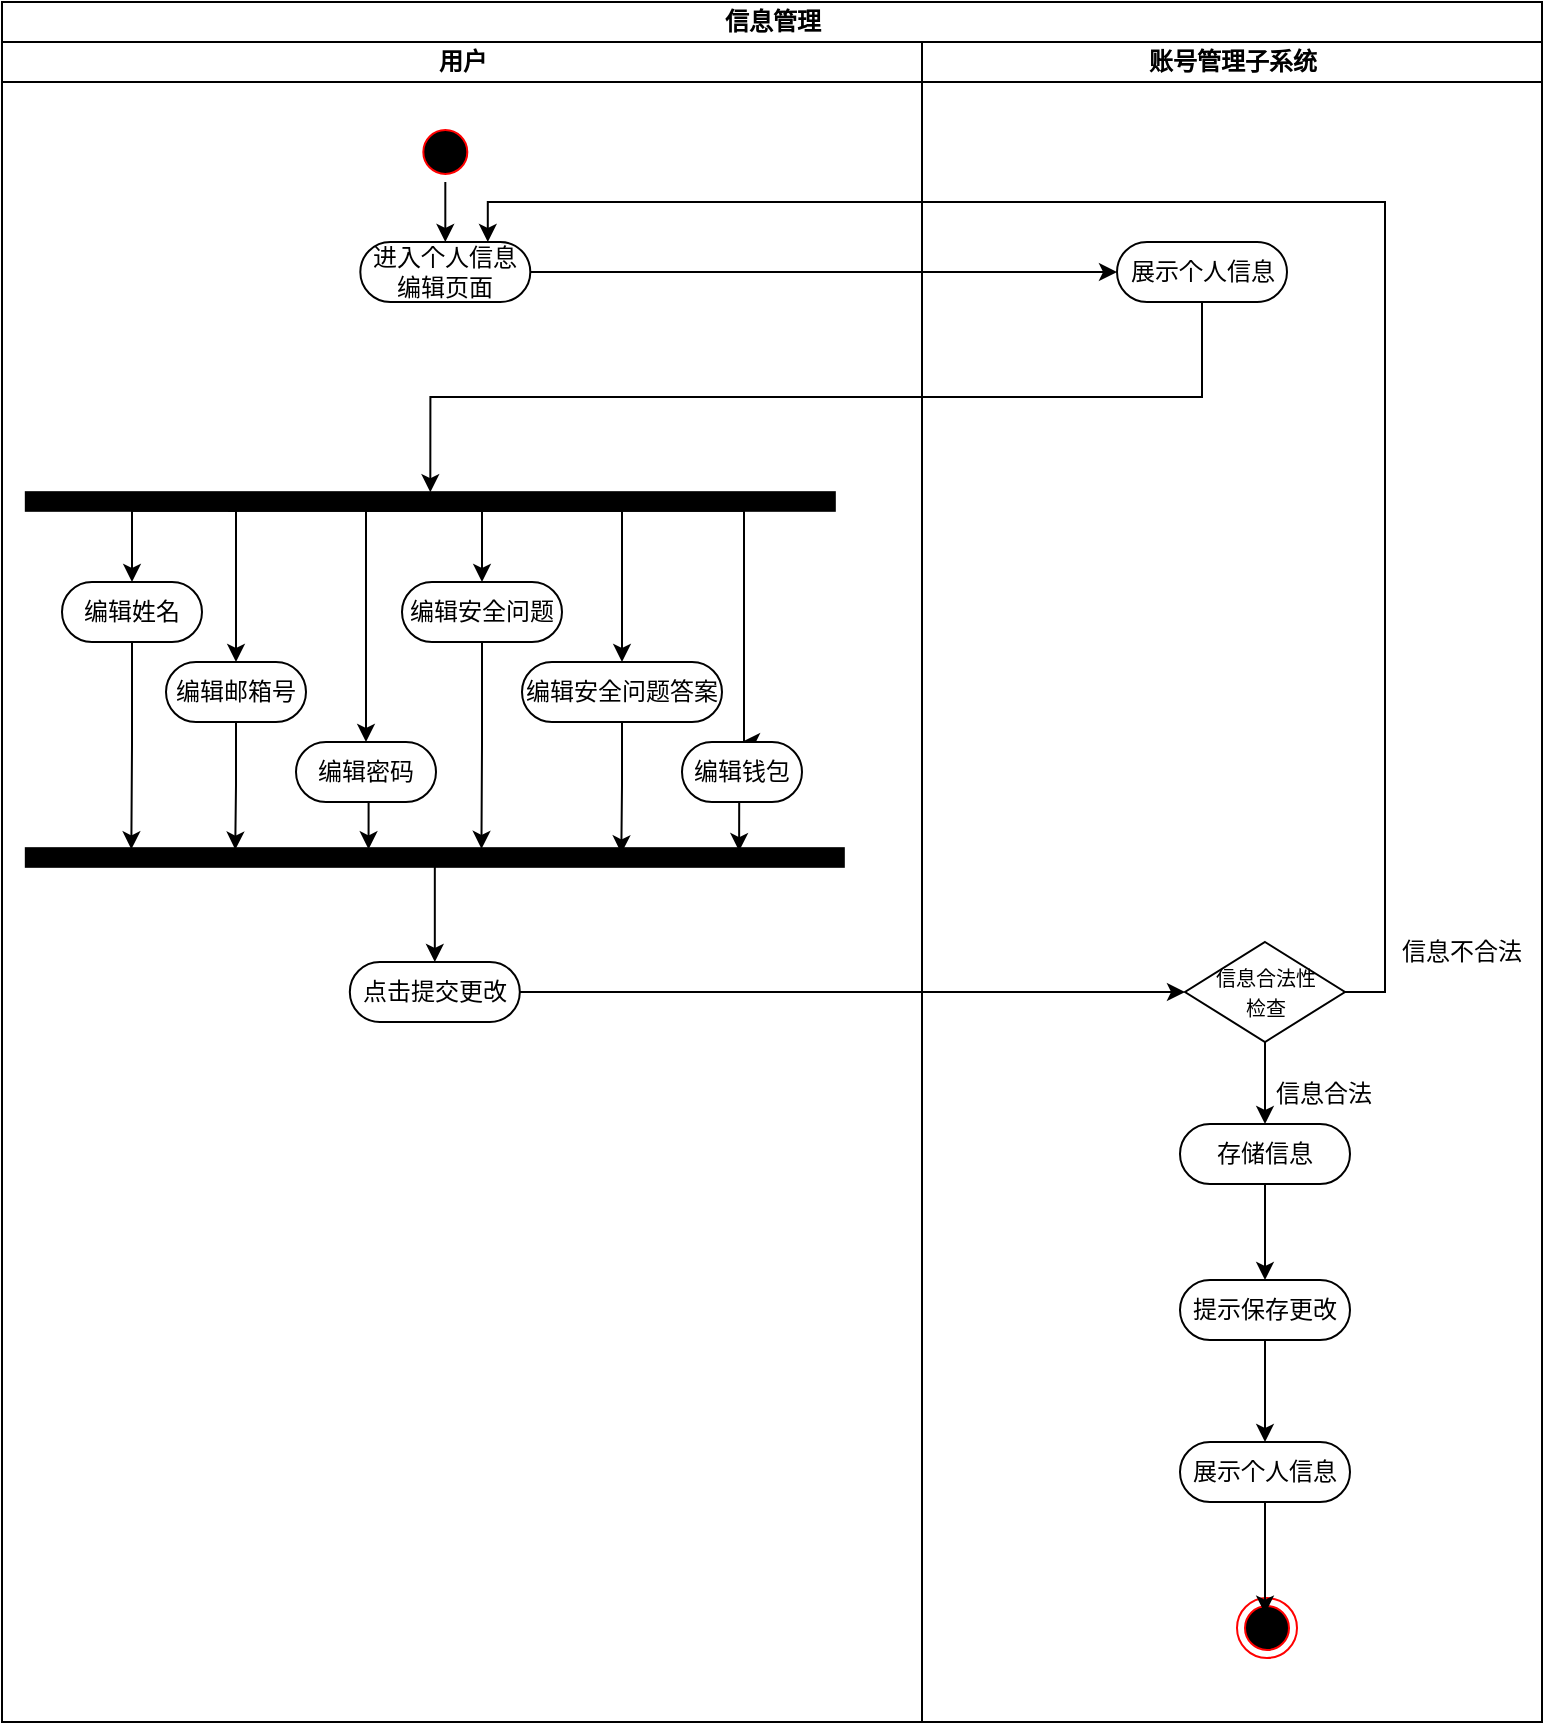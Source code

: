<mxfile version="22.1.18" type="github">
  <diagram id="prtHgNgQTEPvFCAcTncT" name="Page-1">
    <mxGraphModel dx="1407" dy="720" grid="1" gridSize="10" guides="1" tooltips="1" connect="1" arrows="1" fold="1" page="1" pageScale="1" pageWidth="827" pageHeight="1169" math="0" shadow="0">
      <root>
        <mxCell id="0" />
        <mxCell id="1" parent="0" />
        <mxCell id="9iD67m8QF2bOODrJweK9-1" value="信息管理" style="swimlane;childLayout=stackLayout;resizeParent=1;resizeParentMax=0;startSize=20;html=1;" parent="1" vertex="1">
          <mxGeometry x="99.0" y="60" width="770" height="860" as="geometry" />
        </mxCell>
        <mxCell id="9iD67m8QF2bOODrJweK9-2" value="用户" style="swimlane;startSize=20;html=1;" parent="9iD67m8QF2bOODrJweK9-1" vertex="1">
          <mxGeometry y="20" width="460" height="840" as="geometry" />
        </mxCell>
        <mxCell id="9ohyAPjFLNHrpa-9DuHJ-6" style="edgeStyle=orthogonalEdgeStyle;rounded=0;orthogonalLoop=1;jettySize=auto;html=1;exitX=0.5;exitY=1;exitDx=0;exitDy=0;entryX=0.5;entryY=0;entryDx=0;entryDy=0;" edge="1" parent="9iD67m8QF2bOODrJweK9-2" source="9ohyAPjFLNHrpa-9DuHJ-1" target="9ohyAPjFLNHrpa-9DuHJ-3">
          <mxGeometry relative="1" as="geometry" />
        </mxCell>
        <mxCell id="9ohyAPjFLNHrpa-9DuHJ-1" value="" style="ellipse;html=1;shape=startState;fillColor=#000000;strokeColor=#ff0000;" vertex="1" parent="9iD67m8QF2bOODrJweK9-2">
          <mxGeometry x="206.66" y="40" width="30" height="30" as="geometry" />
        </mxCell>
        <mxCell id="9ohyAPjFLNHrpa-9DuHJ-3" value="进入个人信息编辑页面" style="rounded=1;whiteSpace=wrap;html=1;shadow=0;comic=0;labelBackgroundColor=none;strokeWidth=1;fontFamily=Verdana;fontSize=12;align=center;arcSize=50;" vertex="1" parent="9iD67m8QF2bOODrJweK9-2">
          <mxGeometry x="179.16" y="100" width="85" height="30" as="geometry" />
        </mxCell>
        <mxCell id="9ohyAPjFLNHrpa-9DuHJ-24" style="edgeStyle=orthogonalEdgeStyle;rounded=0;orthogonalLoop=1;jettySize=auto;html=1;exitX=0.5;exitY=0;exitDx=0;exitDy=0;entryX=0.5;entryY=0;entryDx=0;entryDy=0;" edge="1" parent="9iD67m8QF2bOODrJweK9-2" source="9ohyAPjFLNHrpa-9DuHJ-9" target="9ohyAPjFLNHrpa-9DuHJ-12">
          <mxGeometry relative="1" as="geometry">
            <Array as="points">
              <mxPoint x="65" y="234" />
            </Array>
          </mxGeometry>
        </mxCell>
        <mxCell id="9ohyAPjFLNHrpa-9DuHJ-25" style="edgeStyle=orthogonalEdgeStyle;rounded=0;orthogonalLoop=1;jettySize=auto;html=1;exitX=0.75;exitY=0;exitDx=0;exitDy=0;" edge="1" parent="9iD67m8QF2bOODrJweK9-2" source="9ohyAPjFLNHrpa-9DuHJ-9" target="9ohyAPjFLNHrpa-9DuHJ-17">
          <mxGeometry relative="1" as="geometry">
            <Array as="points">
              <mxPoint x="117" y="234" />
            </Array>
          </mxGeometry>
        </mxCell>
        <mxCell id="9ohyAPjFLNHrpa-9DuHJ-27" style="edgeStyle=orthogonalEdgeStyle;rounded=0;orthogonalLoop=1;jettySize=auto;html=1;exitX=0.5;exitY=0;exitDx=0;exitDy=0;entryX=0.5;entryY=0;entryDx=0;entryDy=0;" edge="1" parent="9iD67m8QF2bOODrJweK9-2" source="9ohyAPjFLNHrpa-9DuHJ-9" target="9ohyAPjFLNHrpa-9DuHJ-19">
          <mxGeometry relative="1" as="geometry">
            <Array as="points">
              <mxPoint x="182" y="234" />
            </Array>
          </mxGeometry>
        </mxCell>
        <mxCell id="9ohyAPjFLNHrpa-9DuHJ-28" style="edgeStyle=orthogonalEdgeStyle;rounded=0;orthogonalLoop=1;jettySize=auto;html=1;exitX=0.5;exitY=0;exitDx=0;exitDy=0;entryX=0.5;entryY=0;entryDx=0;entryDy=0;" edge="1" parent="9iD67m8QF2bOODrJweK9-2" source="9ohyAPjFLNHrpa-9DuHJ-9" target="9ohyAPjFLNHrpa-9DuHJ-21">
          <mxGeometry relative="1" as="geometry">
            <Array as="points">
              <mxPoint x="240" y="234" />
            </Array>
          </mxGeometry>
        </mxCell>
        <mxCell id="9ohyAPjFLNHrpa-9DuHJ-29" style="edgeStyle=orthogonalEdgeStyle;rounded=0;orthogonalLoop=1;jettySize=auto;html=1;exitX=0.5;exitY=0;exitDx=0;exitDy=0;entryX=0.5;entryY=0;entryDx=0;entryDy=0;" edge="1" parent="9iD67m8QF2bOODrJweK9-2" source="9ohyAPjFLNHrpa-9DuHJ-9" target="9ohyAPjFLNHrpa-9DuHJ-22">
          <mxGeometry relative="1" as="geometry">
            <Array as="points">
              <mxPoint x="310" y="234" />
            </Array>
          </mxGeometry>
        </mxCell>
        <mxCell id="9ohyAPjFLNHrpa-9DuHJ-37" style="edgeStyle=orthogonalEdgeStyle;rounded=0;orthogonalLoop=1;jettySize=auto;html=1;exitX=0.5;exitY=0;exitDx=0;exitDy=0;entryX=0.5;entryY=0;entryDx=0;entryDy=0;" edge="1" parent="9iD67m8QF2bOODrJweK9-2" target="9ohyAPjFLNHrpa-9DuHJ-35">
          <mxGeometry relative="1" as="geometry">
            <mxPoint x="213.66" y="234.41" as="sourcePoint" />
            <Array as="points">
              <mxPoint x="371" y="234" />
              <mxPoint x="371" y="350" />
            </Array>
          </mxGeometry>
        </mxCell>
        <mxCell id="9ohyAPjFLNHrpa-9DuHJ-9" value="" style="whiteSpace=wrap;html=1;rounded=0;shadow=0;comic=0;labelBackgroundColor=none;strokeWidth=1;fillColor=#000000;fontFamily=Verdana;fontSize=12;align=center;rotation=90;direction=south;" vertex="1" parent="9iD67m8QF2bOODrJweK9-2">
          <mxGeometry x="209.5" y="27.5" width="9.32" height="404.5" as="geometry" />
        </mxCell>
        <mxCell id="9ohyAPjFLNHrpa-9DuHJ-12" value="编辑姓名" style="rounded=1;whiteSpace=wrap;html=1;shadow=0;comic=0;labelBackgroundColor=none;strokeWidth=1;fontFamily=Verdana;fontSize=12;align=center;arcSize=50;" vertex="1" parent="9iD67m8QF2bOODrJweK9-2">
          <mxGeometry x="30" y="270" width="70" height="30" as="geometry" />
        </mxCell>
        <mxCell id="9ohyAPjFLNHrpa-9DuHJ-17" value="编辑邮箱号" style="rounded=1;whiteSpace=wrap;html=1;shadow=0;comic=0;labelBackgroundColor=none;strokeWidth=1;fontFamily=Verdana;fontSize=12;align=center;arcSize=50;" vertex="1" parent="9iD67m8QF2bOODrJweK9-2">
          <mxGeometry x="82.0" y="310" width="70" height="30" as="geometry" />
        </mxCell>
        <mxCell id="9ohyAPjFLNHrpa-9DuHJ-19" value="编辑密码" style="rounded=1;whiteSpace=wrap;html=1;shadow=0;comic=0;labelBackgroundColor=none;strokeWidth=1;fontFamily=Verdana;fontSize=12;align=center;arcSize=50;" vertex="1" parent="9iD67m8QF2bOODrJweK9-2">
          <mxGeometry x="147" y="350" width="70" height="30" as="geometry" />
        </mxCell>
        <mxCell id="9ohyAPjFLNHrpa-9DuHJ-21" value="编辑安全问题" style="rounded=1;whiteSpace=wrap;html=1;shadow=0;comic=0;labelBackgroundColor=none;strokeWidth=1;fontFamily=Verdana;fontSize=12;align=center;arcSize=50;" vertex="1" parent="9iD67m8QF2bOODrJweK9-2">
          <mxGeometry x="200" y="270" width="80" height="30" as="geometry" />
        </mxCell>
        <mxCell id="9ohyAPjFLNHrpa-9DuHJ-22" value="编辑安全问题答案" style="rounded=1;whiteSpace=wrap;html=1;shadow=0;comic=0;labelBackgroundColor=none;strokeWidth=1;fontFamily=Verdana;fontSize=12;align=center;arcSize=50;" vertex="1" parent="9iD67m8QF2bOODrJweK9-2">
          <mxGeometry x="260" y="310" width="100" height="30" as="geometry" />
        </mxCell>
        <mxCell id="9ohyAPjFLNHrpa-9DuHJ-50" style="edgeStyle=orthogonalEdgeStyle;rounded=0;orthogonalLoop=1;jettySize=auto;html=1;exitX=0.5;exitY=0;exitDx=0;exitDy=0;" edge="1" parent="9iD67m8QF2bOODrJweK9-2" source="9ohyAPjFLNHrpa-9DuHJ-34" target="9ohyAPjFLNHrpa-9DuHJ-49">
          <mxGeometry relative="1" as="geometry" />
        </mxCell>
        <mxCell id="9ohyAPjFLNHrpa-9DuHJ-34" value="" style="whiteSpace=wrap;html=1;rounded=0;shadow=0;comic=0;labelBackgroundColor=none;strokeWidth=1;fillColor=#000000;fontFamily=Verdana;fontSize=12;align=center;rotation=90;direction=south;" vertex="1" parent="9iD67m8QF2bOODrJweK9-2">
          <mxGeometry x="211.75" y="203.25" width="9.32" height="409" as="geometry" />
        </mxCell>
        <mxCell id="9ohyAPjFLNHrpa-9DuHJ-35" value="编辑钱包" style="rounded=1;whiteSpace=wrap;html=1;shadow=0;comic=0;labelBackgroundColor=none;strokeWidth=1;fontFamily=Verdana;fontSize=12;align=center;arcSize=50;" vertex="1" parent="9iD67m8QF2bOODrJweK9-2">
          <mxGeometry x="340" y="350" width="60" height="30" as="geometry" />
        </mxCell>
        <mxCell id="9ohyAPjFLNHrpa-9DuHJ-40" style="edgeStyle=orthogonalEdgeStyle;rounded=0;orthogonalLoop=1;jettySize=auto;html=1;exitX=0.5;exitY=1;exitDx=0;exitDy=0;entryX=0.871;entryY=0.942;entryDx=0;entryDy=0;entryPerimeter=0;" edge="1" parent="9iD67m8QF2bOODrJweK9-2" source="9ohyAPjFLNHrpa-9DuHJ-12" target="9ohyAPjFLNHrpa-9DuHJ-34">
          <mxGeometry relative="1" as="geometry" />
        </mxCell>
        <mxCell id="9ohyAPjFLNHrpa-9DuHJ-41" style="edgeStyle=orthogonalEdgeStyle;rounded=0;orthogonalLoop=1;jettySize=auto;html=1;exitX=0.5;exitY=1;exitDx=0;exitDy=0;entryX=0.744;entryY=0.922;entryDx=0;entryDy=0;entryPerimeter=0;" edge="1" parent="9iD67m8QF2bOODrJweK9-2" source="9ohyAPjFLNHrpa-9DuHJ-17" target="9ohyAPjFLNHrpa-9DuHJ-34">
          <mxGeometry relative="1" as="geometry" />
        </mxCell>
        <mxCell id="9ohyAPjFLNHrpa-9DuHJ-42" style="edgeStyle=orthogonalEdgeStyle;rounded=0;orthogonalLoop=1;jettySize=auto;html=1;exitX=0.5;exitY=1;exitDx=0;exitDy=0;entryX=0.581;entryY=0.942;entryDx=0;entryDy=0;entryPerimeter=0;" edge="1" parent="9iD67m8QF2bOODrJweK9-2" source="9ohyAPjFLNHrpa-9DuHJ-19" target="9ohyAPjFLNHrpa-9DuHJ-34">
          <mxGeometry relative="1" as="geometry" />
        </mxCell>
        <mxCell id="9ohyAPjFLNHrpa-9DuHJ-44" style="edgeStyle=orthogonalEdgeStyle;rounded=0;orthogonalLoop=1;jettySize=auto;html=1;exitX=0.5;exitY=1;exitDx=0;exitDy=0;entryX=0.443;entryY=0.962;entryDx=0;entryDy=0;entryPerimeter=0;" edge="1" parent="9iD67m8QF2bOODrJweK9-2" source="9ohyAPjFLNHrpa-9DuHJ-21" target="9ohyAPjFLNHrpa-9DuHJ-34">
          <mxGeometry relative="1" as="geometry" />
        </mxCell>
        <mxCell id="9ohyAPjFLNHrpa-9DuHJ-45" style="edgeStyle=orthogonalEdgeStyle;rounded=0;orthogonalLoop=1;jettySize=auto;html=1;exitX=0.5;exitY=1;exitDx=0;exitDy=0;entryX=0.272;entryY=0.723;entryDx=0;entryDy=0;entryPerimeter=0;" edge="1" parent="9iD67m8QF2bOODrJweK9-2" source="9ohyAPjFLNHrpa-9DuHJ-22" target="9ohyAPjFLNHrpa-9DuHJ-34">
          <mxGeometry relative="1" as="geometry" />
        </mxCell>
        <mxCell id="9ohyAPjFLNHrpa-9DuHJ-46" style="edgeStyle=orthogonalEdgeStyle;rounded=0;orthogonalLoop=1;jettySize=auto;html=1;exitX=0.5;exitY=1;exitDx=0;exitDy=0;entryX=0.128;entryY=0.843;entryDx=0;entryDy=0;entryPerimeter=0;" edge="1" parent="9iD67m8QF2bOODrJweK9-2" source="9ohyAPjFLNHrpa-9DuHJ-35" target="9ohyAPjFLNHrpa-9DuHJ-34">
          <mxGeometry relative="1" as="geometry" />
        </mxCell>
        <mxCell id="9ohyAPjFLNHrpa-9DuHJ-49" value="点击提交更改" style="rounded=1;whiteSpace=wrap;html=1;shadow=0;comic=0;labelBackgroundColor=none;strokeWidth=1;fontFamily=Verdana;fontSize=12;align=center;arcSize=50;" vertex="1" parent="9iD67m8QF2bOODrJweK9-2">
          <mxGeometry x="173.91" y="460" width="85" height="30" as="geometry" />
        </mxCell>
        <mxCell id="9iD67m8QF2bOODrJweK9-3" value="账号管理子系统" style="swimlane;startSize=20;html=1;" parent="9iD67m8QF2bOODrJweK9-1" vertex="1">
          <mxGeometry x="460" y="20" width="310" height="840" as="geometry" />
        </mxCell>
        <mxCell id="9ohyAPjFLNHrpa-9DuHJ-14" value="展示个人信息" style="rounded=1;whiteSpace=wrap;html=1;shadow=0;comic=0;labelBackgroundColor=none;strokeWidth=1;fontFamily=Verdana;fontSize=12;align=center;arcSize=50;" vertex="1" parent="9iD67m8QF2bOODrJweK9-3">
          <mxGeometry x="97.5" y="100" width="85" height="30" as="geometry" />
        </mxCell>
        <mxCell id="9ohyAPjFLNHrpa-9DuHJ-51" value="信息不合法" style="text;html=1;strokeColor=none;fillColor=none;align=center;verticalAlign=middle;whiteSpace=wrap;rounded=0;" vertex="1" parent="9iD67m8QF2bOODrJweK9-3">
          <mxGeometry x="230.0" y="440" width="80" height="30" as="geometry" />
        </mxCell>
        <mxCell id="9ohyAPjFLNHrpa-9DuHJ-53" value="&lt;font style=&quot;font-size: 10px;&quot;&gt;信息合法性&lt;br&gt;检查&lt;/font&gt;" style="rhombus;whiteSpace=wrap;html=1;" vertex="1" parent="9iD67m8QF2bOODrJweK9-3">
          <mxGeometry x="131.5" y="450" width="80" height="50" as="geometry" />
        </mxCell>
        <mxCell id="9ohyAPjFLNHrpa-9DuHJ-55" value="存储信息" style="rounded=1;whiteSpace=wrap;html=1;shadow=0;comic=0;labelBackgroundColor=none;strokeWidth=1;fontFamily=Verdana;fontSize=12;align=center;arcSize=50;" vertex="1" parent="9iD67m8QF2bOODrJweK9-3">
          <mxGeometry x="129.0" y="541" width="85" height="30" as="geometry" />
        </mxCell>
        <mxCell id="9ohyAPjFLNHrpa-9DuHJ-52" style="edgeStyle=orthogonalEdgeStyle;rounded=0;orthogonalLoop=1;jettySize=auto;html=1;entryX=0.5;entryY=0;entryDx=0;entryDy=0;" edge="1" parent="9iD67m8QF2bOODrJweK9-3" source="9ohyAPjFLNHrpa-9DuHJ-53" target="9ohyAPjFLNHrpa-9DuHJ-55">
          <mxGeometry relative="1" as="geometry" />
        </mxCell>
        <mxCell id="9ohyAPjFLNHrpa-9DuHJ-56" value="信息合法" style="text;html=1;strokeColor=none;fillColor=none;align=center;verticalAlign=middle;whiteSpace=wrap;rounded=0;" vertex="1" parent="9iD67m8QF2bOODrJweK9-3">
          <mxGeometry x="171.0" y="511" width="60" height="30" as="geometry" />
        </mxCell>
        <mxCell id="9ohyAPjFLNHrpa-9DuHJ-58" value="提示保存更改" style="rounded=1;whiteSpace=wrap;html=1;shadow=0;comic=0;labelBackgroundColor=none;strokeWidth=1;fontFamily=Verdana;fontSize=12;align=center;arcSize=50;" vertex="1" parent="9iD67m8QF2bOODrJweK9-3">
          <mxGeometry x="129.0" y="619" width="85" height="30" as="geometry" />
        </mxCell>
        <mxCell id="9ohyAPjFLNHrpa-9DuHJ-54" style="edgeStyle=orthogonalEdgeStyle;rounded=0;orthogonalLoop=1;jettySize=auto;html=1;" edge="1" parent="9iD67m8QF2bOODrJweK9-3" source="9ohyAPjFLNHrpa-9DuHJ-55" target="9ohyAPjFLNHrpa-9DuHJ-58">
          <mxGeometry relative="1" as="geometry" />
        </mxCell>
        <mxCell id="9ohyAPjFLNHrpa-9DuHJ-60" value="展示个人信息" style="rounded=1;whiteSpace=wrap;html=1;shadow=0;comic=0;labelBackgroundColor=none;strokeWidth=1;fontFamily=Verdana;fontSize=12;align=center;arcSize=50;" vertex="1" parent="9iD67m8QF2bOODrJweK9-3">
          <mxGeometry x="129.0" y="700" width="85" height="30" as="geometry" />
        </mxCell>
        <mxCell id="9ohyAPjFLNHrpa-9DuHJ-57" style="edgeStyle=orthogonalEdgeStyle;rounded=0;orthogonalLoop=1;jettySize=auto;html=1;exitX=0.5;exitY=1;exitDx=0;exitDy=0;" edge="1" parent="9iD67m8QF2bOODrJweK9-3" source="9ohyAPjFLNHrpa-9DuHJ-58" target="9ohyAPjFLNHrpa-9DuHJ-60">
          <mxGeometry relative="1" as="geometry" />
        </mxCell>
        <mxCell id="9ohyAPjFLNHrpa-9DuHJ-63" value="" style="ellipse;html=1;shape=endState;fillColor=#000000;strokeColor=#ff0000;" vertex="1" parent="9iD67m8QF2bOODrJweK9-3">
          <mxGeometry x="157.5" y="778" width="30" height="30" as="geometry" />
        </mxCell>
        <mxCell id="9ohyAPjFLNHrpa-9DuHJ-65" style="edgeStyle=orthogonalEdgeStyle;rounded=0;orthogonalLoop=1;jettySize=auto;html=1;exitX=0.5;exitY=1;exitDx=0;exitDy=0;entryX=0.467;entryY=0.262;entryDx=0;entryDy=0;entryPerimeter=0;" edge="1" parent="9iD67m8QF2bOODrJweK9-3" source="9ohyAPjFLNHrpa-9DuHJ-60" target="9ohyAPjFLNHrpa-9DuHJ-63">
          <mxGeometry relative="1" as="geometry" />
        </mxCell>
        <mxCell id="9ohyAPjFLNHrpa-9DuHJ-15" style="edgeStyle=orthogonalEdgeStyle;rounded=0;orthogonalLoop=1;jettySize=auto;html=1;" edge="1" parent="9iD67m8QF2bOODrJweK9-1" source="9ohyAPjFLNHrpa-9DuHJ-3" target="9ohyAPjFLNHrpa-9DuHJ-14">
          <mxGeometry relative="1" as="geometry" />
        </mxCell>
        <mxCell id="9ohyAPjFLNHrpa-9DuHJ-16" style="edgeStyle=orthogonalEdgeStyle;rounded=0;orthogonalLoop=1;jettySize=auto;html=1;exitX=0.5;exitY=1;exitDx=0;exitDy=0;entryX=0.5;entryY=1;entryDx=0;entryDy=0;" edge="1" parent="9iD67m8QF2bOODrJweK9-1" source="9ohyAPjFLNHrpa-9DuHJ-14" target="9ohyAPjFLNHrpa-9DuHJ-9">
          <mxGeometry relative="1" as="geometry" />
        </mxCell>
        <mxCell id="9ohyAPjFLNHrpa-9DuHJ-61" style="edgeStyle=orthogonalEdgeStyle;rounded=0;orthogonalLoop=1;jettySize=auto;html=1;exitX=1;exitY=0.5;exitDx=0;exitDy=0;entryX=0;entryY=0.5;entryDx=0;entryDy=0;" edge="1" parent="9iD67m8QF2bOODrJweK9-1" source="9ohyAPjFLNHrpa-9DuHJ-49" target="9ohyAPjFLNHrpa-9DuHJ-53">
          <mxGeometry relative="1" as="geometry" />
        </mxCell>
        <mxCell id="9ohyAPjFLNHrpa-9DuHJ-62" style="edgeStyle=orthogonalEdgeStyle;rounded=0;orthogonalLoop=1;jettySize=auto;html=1;exitX=1;exitY=0.5;exitDx=0;exitDy=0;entryX=0.75;entryY=0;entryDx=0;entryDy=0;" edge="1" parent="9iD67m8QF2bOODrJweK9-1" source="9ohyAPjFLNHrpa-9DuHJ-53" target="9ohyAPjFLNHrpa-9DuHJ-3">
          <mxGeometry relative="1" as="geometry" />
        </mxCell>
      </root>
    </mxGraphModel>
  </diagram>
</mxfile>
